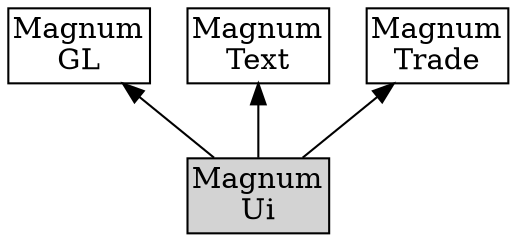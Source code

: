 /*
    This file is part of Magnum.

    Copyright © 2010, 2011, 2012, 2013, 2014, 2015, 2016, 2017, 2018, 2019,
                2020, 2021, 2022, 2023, 2024
              Vladimír Vondruš <mosra@centrum.cz>

    Permission is hereby granted, free of charge, to any person obtaining a
    copy of this software and associated documentation files (the "Software"),
    to deal in the Software without restriction, including without limitation
    the rights to use, copy, modify, merge, publish, distribute, sublicense,
    and/or sell copies of the Software, and to permit persons to whom the
    Software is furnished to do so, subject to the following conditions:

    The above copyright notice and this permission notice shall be included
    in all copies or substantial portions of the Software.

    THE SOFTWARE IS PROVIDED "AS IS", WITHOUT WARRANTY OF ANY KIND, EXPRESS OR
    IMPLIED, INCLUDING BUT NOT LIMITED TO THE WARRANTIES OF MERCHANTABILITY,
    FITNESS FOR A PARTICULAR PURPOSE AND NONINFRINGEMENT. IN NO EVENT SHALL
    THE AUTHORS OR COPYRIGHT HOLDERS BE LIABLE FOR ANY CLAIM, DAMAGES OR OTHER
    LIABILITY, WHETHER IN AN ACTION OF CONTRACT, TORT OR OTHERWISE, ARISING
    FROM, OUT OF OR IN CONNECTION WITH THE SOFTWARE OR THE USE OR OTHER
    DEALINGS IN THE SOFTWARE.
*/

digraph "Magnum Extras dependency order" {
    rankdir=BT
    ranksep=0.5
    node [style=filled shape=rect margin="0.03,0.03"]

    MagnumGL [style=solid label="Magnum\nGL" class="m-info"]
    MagnumText [style=solid label="Magnum\nText" class="m-info"]
    MagnumTrade [style=solid label="Magnum\nTrade" class="m-info"]

    {rank=same MagnumGL MagnumText MagnumTrade}

    MagnumUi [label="Magnum\nUi" class="m-info"]

    MagnumUi -> MagnumGL
    MagnumUi -> MagnumText
    MagnumUi -> MagnumTrade
}
